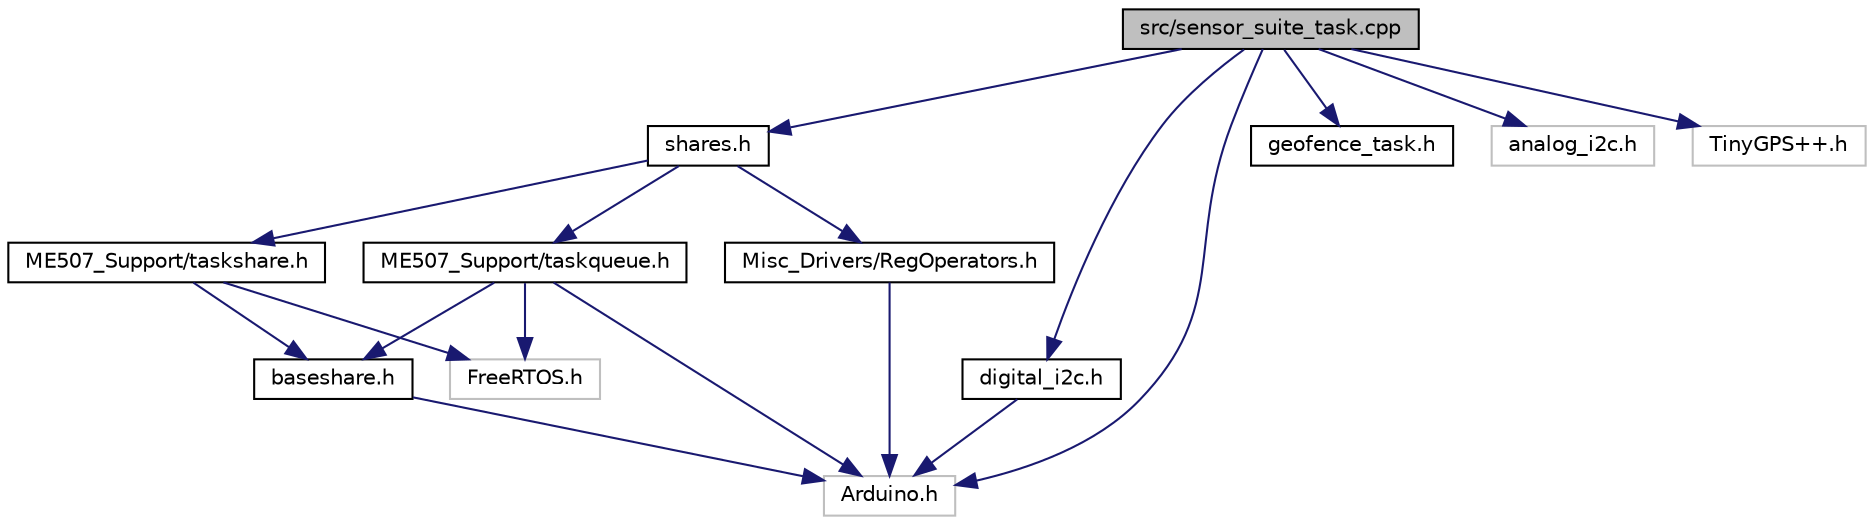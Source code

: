 digraph "src/sensor_suite_task.cpp"
{
 // LATEX_PDF_SIZE
  edge [fontname="Helvetica",fontsize="10",labelfontname="Helvetica",labelfontsize="10"];
  node [fontname="Helvetica",fontsize="10",shape=record];
  Node1 [label="src/sensor_suite_task.cpp",height=0.2,width=0.4,color="black", fillcolor="grey75", style="filled", fontcolor="black",tooltip=" "];
  Node1 -> Node2 [color="midnightblue",fontsize="10",style="solid"];
  Node2 [label="Arduino.h",height=0.2,width=0.4,color="grey75", fillcolor="white", style="filled",tooltip=" "];
  Node1 -> Node3 [color="midnightblue",fontsize="10",style="solid"];
  Node3 [label="geofence_task.h",height=0.2,width=0.4,color="black", fillcolor="white", style="filled",URL="$geofence__task_8h.html",tooltip=" "];
  Node1 -> Node4 [color="midnightblue",fontsize="10",style="solid"];
  Node4 [label="shares.h",height=0.2,width=0.4,color="black", fillcolor="white", style="filled",URL="$shares_8h.html",tooltip=" "];
  Node4 -> Node5 [color="midnightblue",fontsize="10",style="solid"];
  Node5 [label="ME507_Support/taskqueue.h",height=0.2,width=0.4,color="black", fillcolor="white", style="filled",URL="$taskqueue_8h.html",tooltip=" "];
  Node5 -> Node2 [color="midnightblue",fontsize="10",style="solid"];
  Node5 -> Node6 [color="midnightblue",fontsize="10",style="solid"];
  Node6 [label="FreeRTOS.h",height=0.2,width=0.4,color="grey75", fillcolor="white", style="filled",tooltip=" "];
  Node5 -> Node7 [color="midnightblue",fontsize="10",style="solid"];
  Node7 [label="baseshare.h",height=0.2,width=0.4,color="black", fillcolor="white", style="filled",URL="$baseshare_8h.html",tooltip="Headers for a base class for type-safe, thread-safe task data exchange classes."];
  Node7 -> Node2 [color="midnightblue",fontsize="10",style="solid"];
  Node4 -> Node8 [color="midnightblue",fontsize="10",style="solid"];
  Node8 [label="ME507_Support/taskshare.h",height=0.2,width=0.4,color="black", fillcolor="white", style="filled",URL="$taskshare_8h.html",tooltip="Data which can be shared between tasks in a thread-safe manner."];
  Node8 -> Node7 [color="midnightblue",fontsize="10",style="solid"];
  Node8 -> Node6 [color="midnightblue",fontsize="10",style="solid"];
  Node4 -> Node9 [color="midnightblue",fontsize="10",style="solid"];
  Node9 [label="Misc_Drivers/RegOperators.h",height=0.2,width=0.4,color="black", fillcolor="white", style="filled",URL="$RegOperators_8h_source.html",tooltip=" "];
  Node9 -> Node2 [color="midnightblue",fontsize="10",style="solid"];
  Node1 -> Node10 [color="midnightblue",fontsize="10",style="solid"];
  Node10 [label="analog_i2c.h",height=0.2,width=0.4,color="grey75", fillcolor="white", style="filled",tooltip=" "];
  Node1 -> Node11 [color="midnightblue",fontsize="10",style="solid"];
  Node11 [label="digital_i2c.h",height=0.2,width=0.4,color="black", fillcolor="white", style="filled",URL="$digital__i2c_8h.html",tooltip=" "];
  Node11 -> Node2 [color="midnightblue",fontsize="10",style="solid"];
  Node1 -> Node12 [color="midnightblue",fontsize="10",style="solid"];
  Node12 [label="TinyGPS++.h",height=0.2,width=0.4,color="grey75", fillcolor="white", style="filled",tooltip=" "];
}
